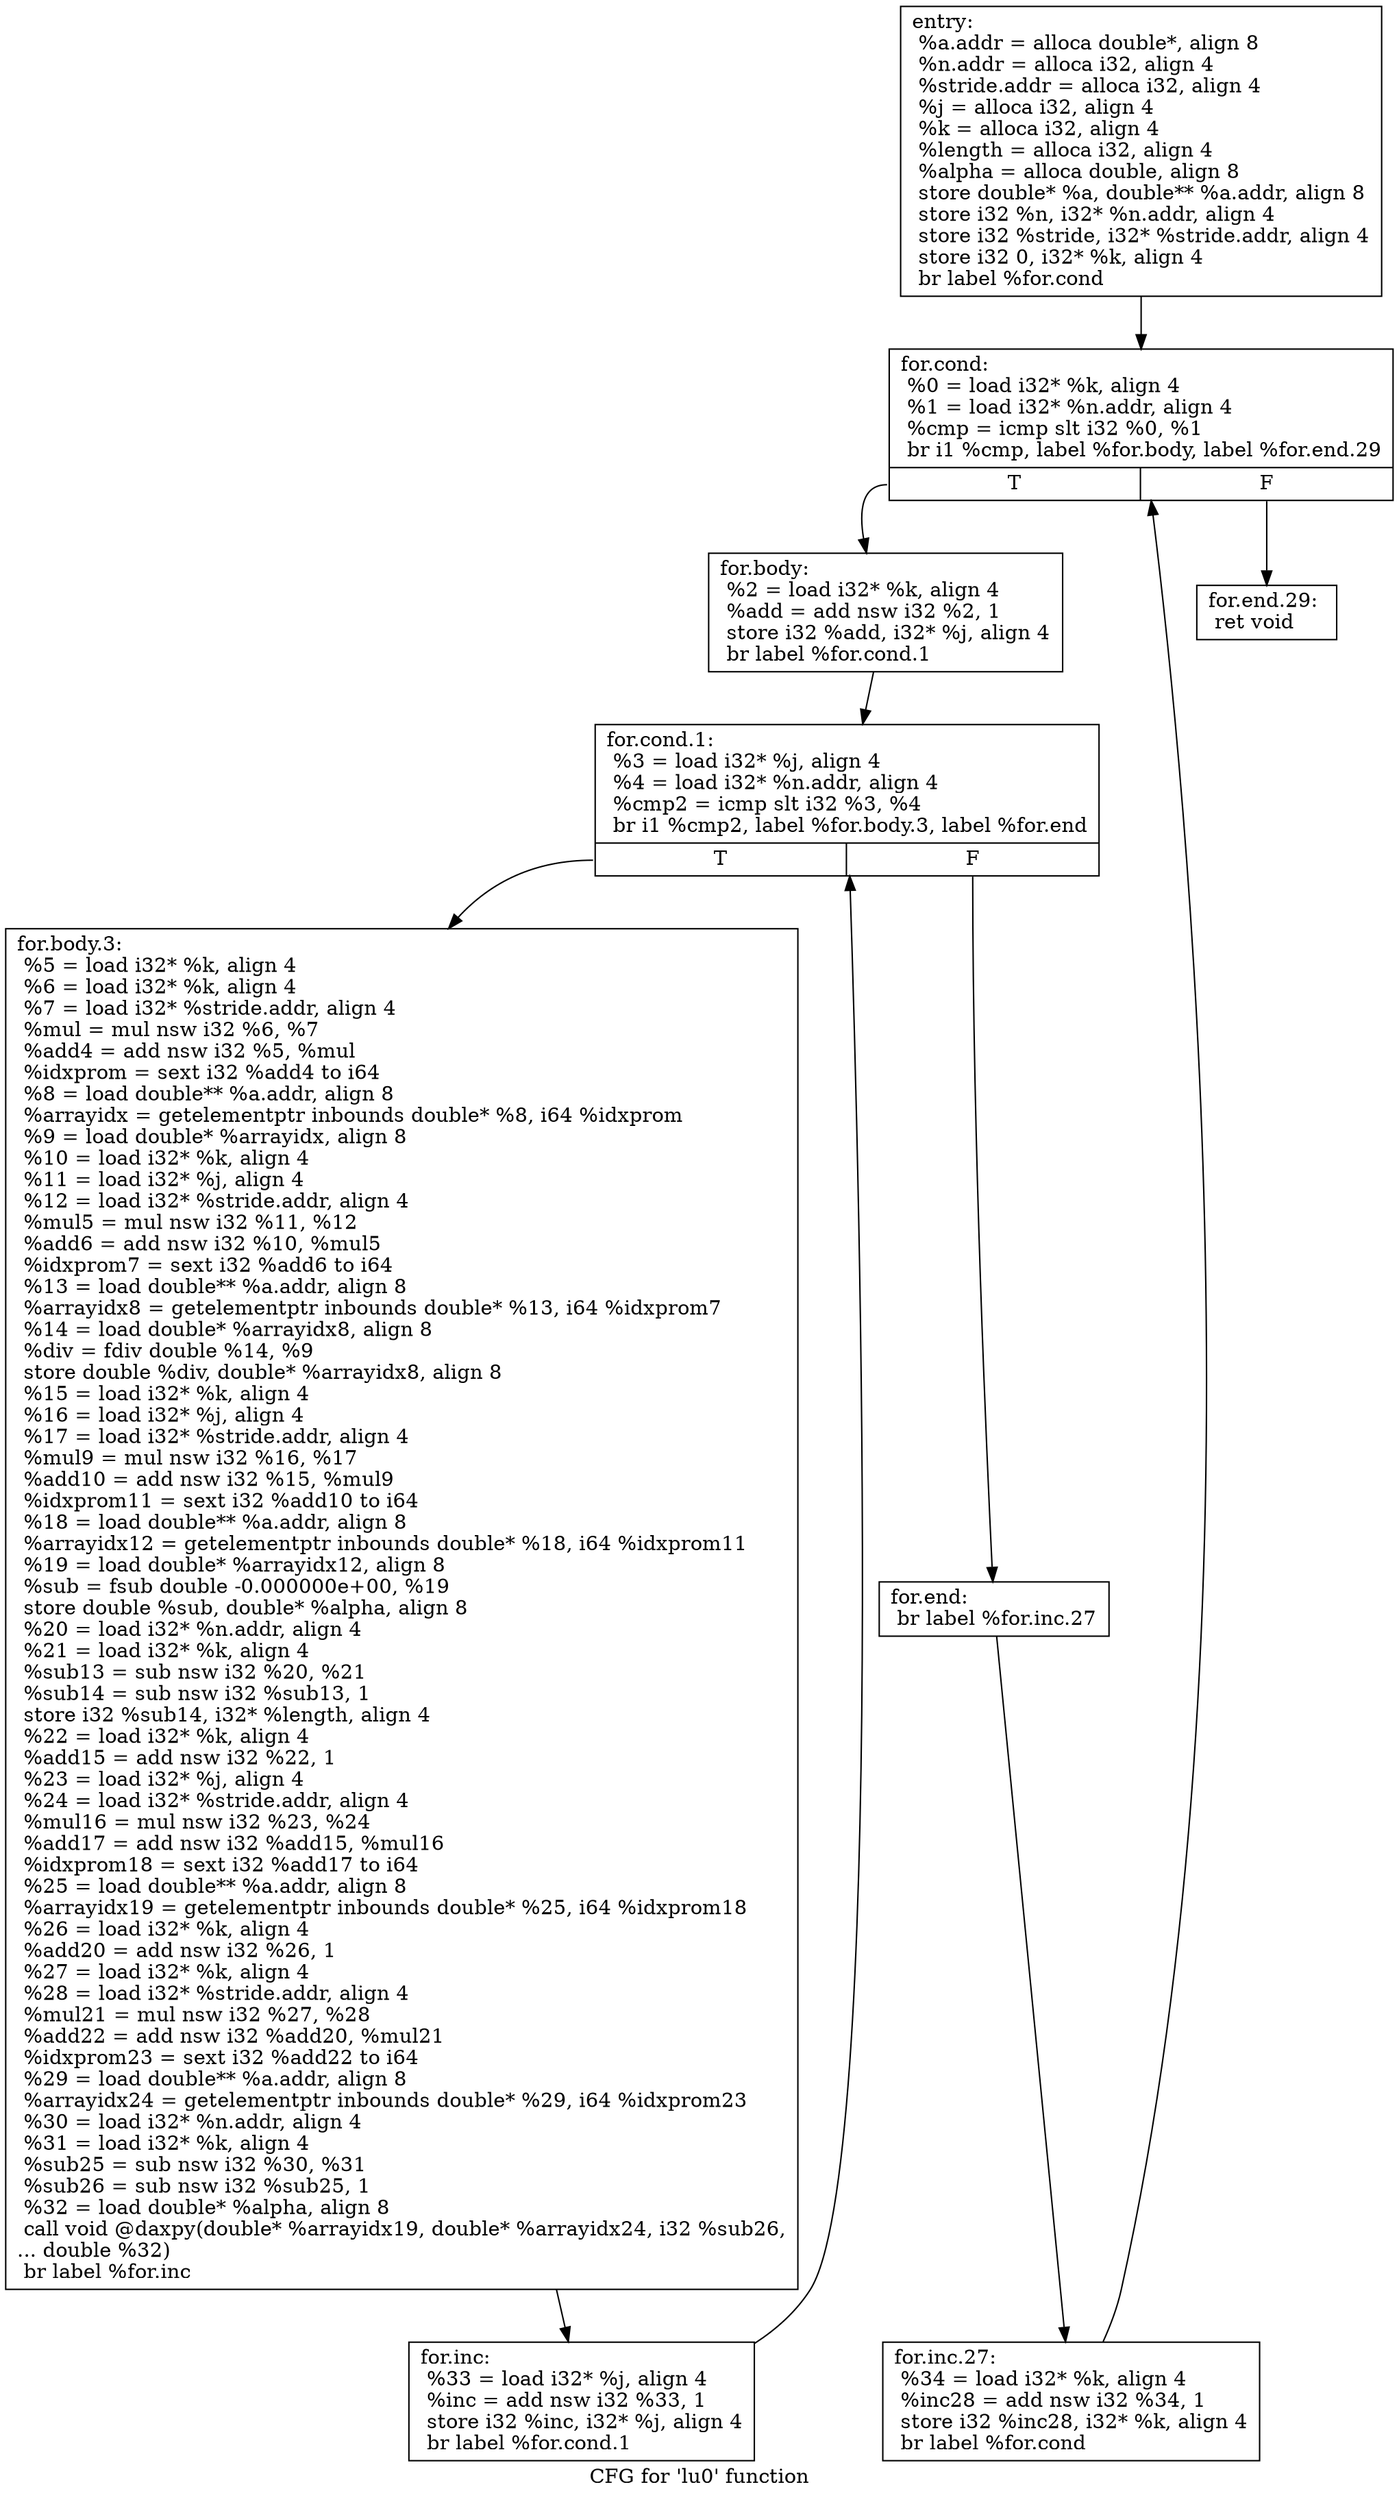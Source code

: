 digraph "CFG for 'lu0' function" {
	label="CFG for 'lu0' function";

	Node0x490bc30 [shape=record,label="{entry:\l  %a.addr = alloca double*, align 8\l  %n.addr = alloca i32, align 4\l  %stride.addr = alloca i32, align 4\l  %j = alloca i32, align 4\l  %k = alloca i32, align 4\l  %length = alloca i32, align 4\l  %alpha = alloca double, align 8\l  store double* %a, double** %a.addr, align 8\l  store i32 %n, i32* %n.addr, align 4\l  store i32 %stride, i32* %stride.addr, align 4\l  store i32 0, i32* %k, align 4\l  br label %for.cond\l}"];
	Node0x490bc30 -> Node0x490bc80;
	Node0x490bc80 [shape=record,label="{for.cond:                                         \l  %0 = load i32* %k, align 4\l  %1 = load i32* %n.addr, align 4\l  %cmp = icmp slt i32 %0, %1\l  br i1 %cmp, label %for.body, label %for.end.29\l|{<s0>T|<s1>F}}"];
	Node0x490bc80:s0 -> Node0x490bcd0;
	Node0x490bc80:s1 -> Node0x4921f50;
	Node0x490bcd0 [shape=record,label="{for.body:                                         \l  %2 = load i32* %k, align 4\l  %add = add nsw i32 %2, 1\l  store i32 %add, i32* %j, align 4\l  br label %for.cond.1\l}"];
	Node0x490bcd0 -> Node0x490bd20;
	Node0x490bd20 [shape=record,label="{for.cond.1:                                       \l  %3 = load i32* %j, align 4\l  %4 = load i32* %n.addr, align 4\l  %cmp2 = icmp slt i32 %3, %4\l  br i1 %cmp2, label %for.body.3, label %for.end\l|{<s0>T|<s1>F}}"];
	Node0x490bd20:s0 -> Node0x490bd70;
	Node0x490bd20:s1 -> Node0x4921eb0;
	Node0x490bd70 [shape=record,label="{for.body.3:                                       \l  %5 = load i32* %k, align 4\l  %6 = load i32* %k, align 4\l  %7 = load i32* %stride.addr, align 4\l  %mul = mul nsw i32 %6, %7\l  %add4 = add nsw i32 %5, %mul\l  %idxprom = sext i32 %add4 to i64\l  %8 = load double** %a.addr, align 8\l  %arrayidx = getelementptr inbounds double* %8, i64 %idxprom\l  %9 = load double* %arrayidx, align 8\l  %10 = load i32* %k, align 4\l  %11 = load i32* %j, align 4\l  %12 = load i32* %stride.addr, align 4\l  %mul5 = mul nsw i32 %11, %12\l  %add6 = add nsw i32 %10, %mul5\l  %idxprom7 = sext i32 %add6 to i64\l  %13 = load double** %a.addr, align 8\l  %arrayidx8 = getelementptr inbounds double* %13, i64 %idxprom7\l  %14 = load double* %arrayidx8, align 8\l  %div = fdiv double %14, %9\l  store double %div, double* %arrayidx8, align 8\l  %15 = load i32* %k, align 4\l  %16 = load i32* %j, align 4\l  %17 = load i32* %stride.addr, align 4\l  %mul9 = mul nsw i32 %16, %17\l  %add10 = add nsw i32 %15, %mul9\l  %idxprom11 = sext i32 %add10 to i64\l  %18 = load double** %a.addr, align 8\l  %arrayidx12 = getelementptr inbounds double* %18, i64 %idxprom11\l  %19 = load double* %arrayidx12, align 8\l  %sub = fsub double -0.000000e+00, %19\l  store double %sub, double* %alpha, align 8\l  %20 = load i32* %n.addr, align 4\l  %21 = load i32* %k, align 4\l  %sub13 = sub nsw i32 %20, %21\l  %sub14 = sub nsw i32 %sub13, 1\l  store i32 %sub14, i32* %length, align 4\l  %22 = load i32* %k, align 4\l  %add15 = add nsw i32 %22, 1\l  %23 = load i32* %j, align 4\l  %24 = load i32* %stride.addr, align 4\l  %mul16 = mul nsw i32 %23, %24\l  %add17 = add nsw i32 %add15, %mul16\l  %idxprom18 = sext i32 %add17 to i64\l  %25 = load double** %a.addr, align 8\l  %arrayidx19 = getelementptr inbounds double* %25, i64 %idxprom18\l  %26 = load i32* %k, align 4\l  %add20 = add nsw i32 %26, 1\l  %27 = load i32* %k, align 4\l  %28 = load i32* %stride.addr, align 4\l  %mul21 = mul nsw i32 %27, %28\l  %add22 = add nsw i32 %add20, %mul21\l  %idxprom23 = sext i32 %add22 to i64\l  %29 = load double** %a.addr, align 8\l  %arrayidx24 = getelementptr inbounds double* %29, i64 %idxprom23\l  %30 = load i32* %n.addr, align 4\l  %31 = load i32* %k, align 4\l  %sub25 = sub nsw i32 %30, %31\l  %sub26 = sub nsw i32 %sub25, 1\l  %32 = load double* %alpha, align 8\l  call void @daxpy(double* %arrayidx19, double* %arrayidx24, i32 %sub26,\l... double %32)\l  br label %for.inc\l}"];
	Node0x490bd70 -> Node0x4921e60;
	Node0x4921e60 [shape=record,label="{for.inc:                                          \l  %33 = load i32* %j, align 4\l  %inc = add nsw i32 %33, 1\l  store i32 %inc, i32* %j, align 4\l  br label %for.cond.1\l}"];
	Node0x4921e60 -> Node0x490bd20;
	Node0x4921eb0 [shape=record,label="{for.end:                                          \l  br label %for.inc.27\l}"];
	Node0x4921eb0 -> Node0x4921f00;
	Node0x4921f00 [shape=record,label="{for.inc.27:                                       \l  %34 = load i32* %k, align 4\l  %inc28 = add nsw i32 %34, 1\l  store i32 %inc28, i32* %k, align 4\l  br label %for.cond\l}"];
	Node0x4921f00 -> Node0x490bc80;
	Node0x4921f50 [shape=record,label="{for.end.29:                                       \l  ret void\l}"];
}
